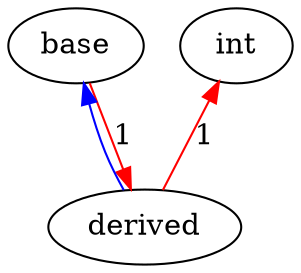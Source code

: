 digraph {
  rankdir="BT"; overlap=false; splines=true;
  n1_47949112[label="int"];
  n6_247971690[label="base"];
  n6_3276584052[label="derived"];
  n6_247971690 -> n6_3276584052[color="red" label="1"];
  n6_3276584052 -> n1_47949112[color="red" label="1"];
  n6_3276584052 -> n6_247971690[color="blue"];
}
